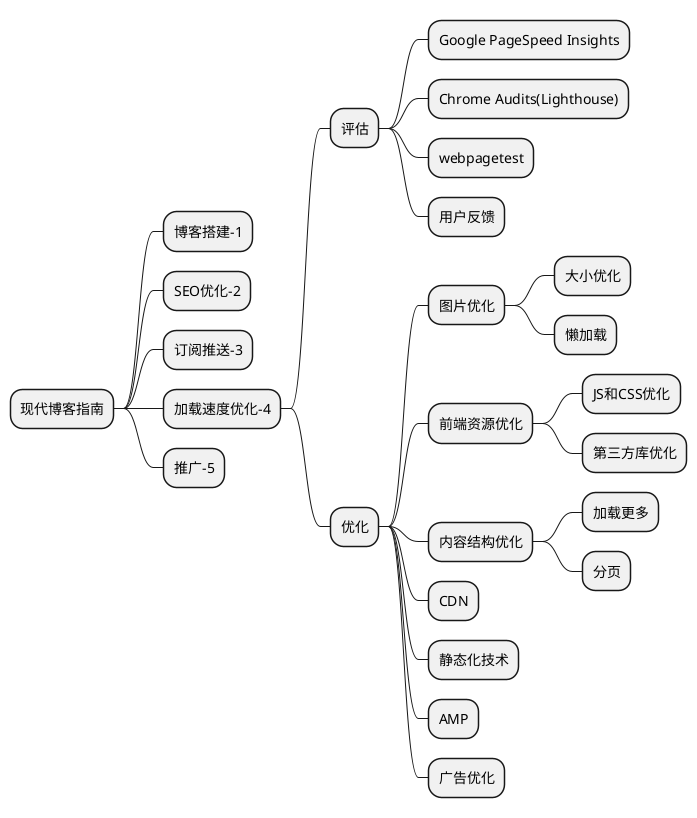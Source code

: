 @startmindmap
skinparam monochrome true
* 现代博客指南
** 博客搭建-1
** SEO优化-2
** 订阅推送-3
** 加载速度优化-4
*** 评估
**** Google PageSpeed Insights
**** Chrome Audits(Lighthouse)
**** webpagetest
**** 用户反馈
*** 优化
**** 图片优化
***** 大小优化
***** 懒加载
**** 前端资源优化
***** JS和CSS优化
***** 第三方库优化
**** 内容结构优化
***** 加载更多
***** 分页
**** CDN
**** 静态化技术
**** AMP
**** 广告优化
** 推广-5
@endmindmap